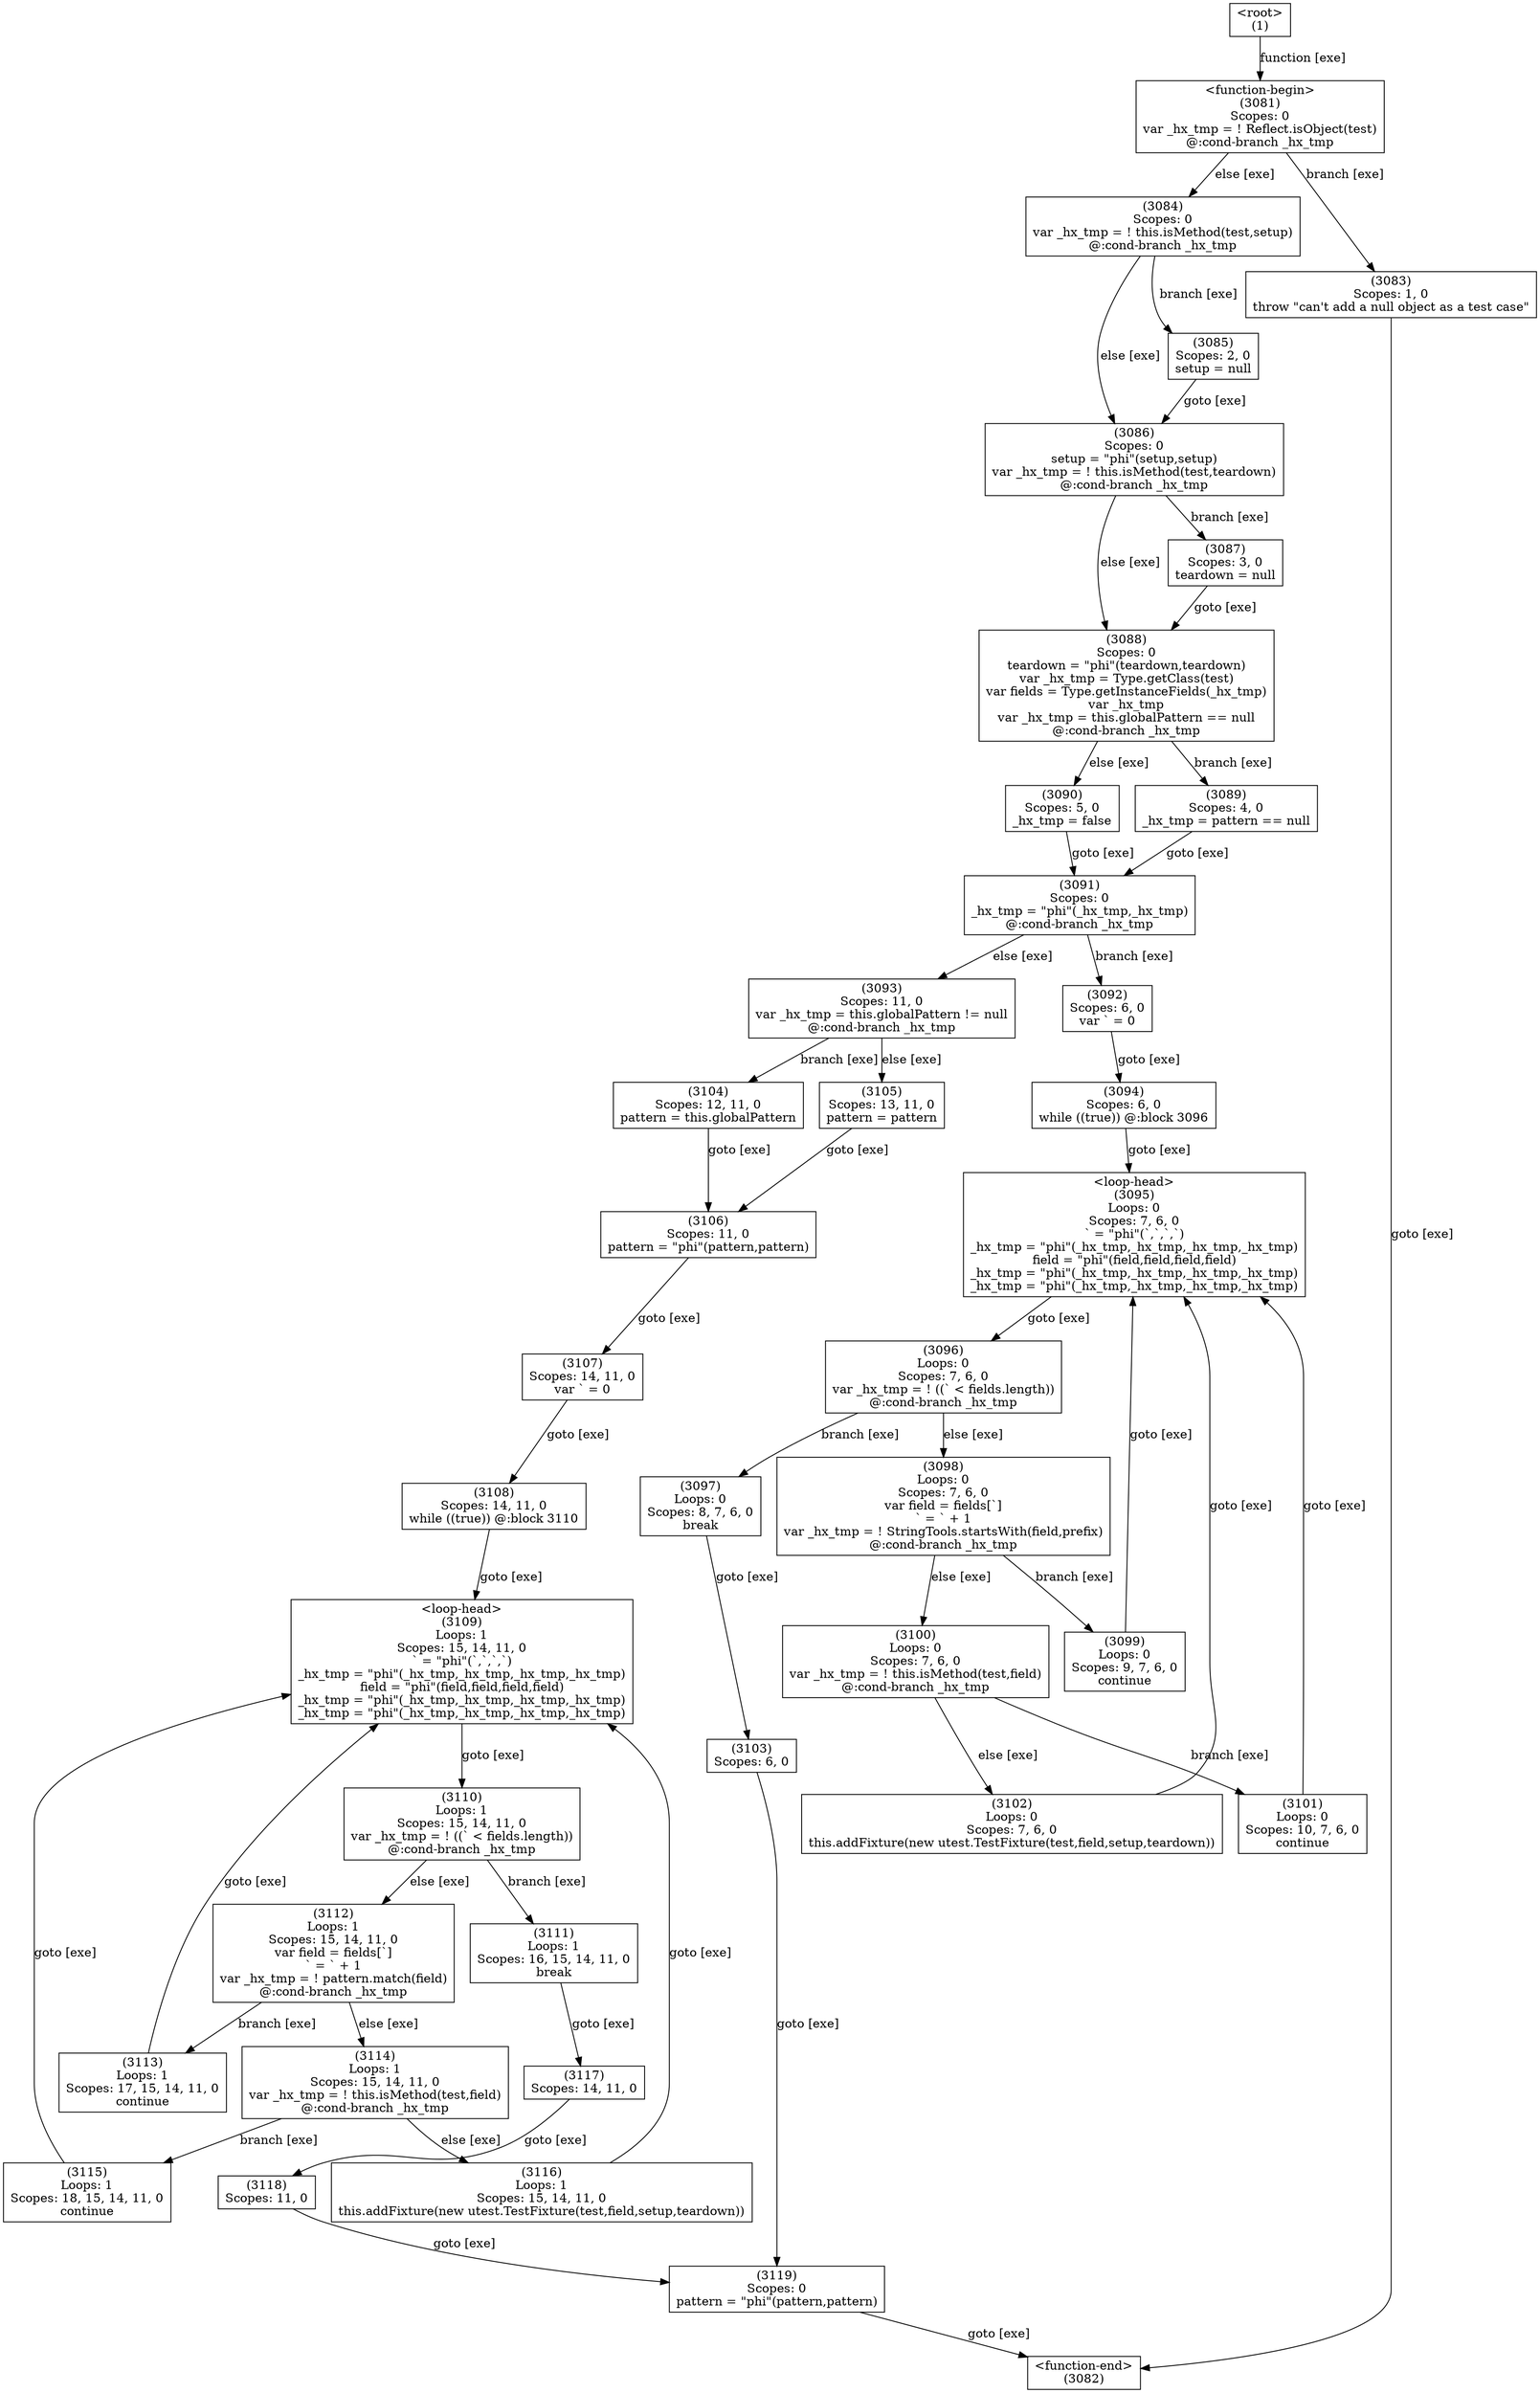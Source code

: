 digraph graphname {
n3119 [shape=box,label="(3119)\nScopes: 0\npattern = \"phi\"(pattern,pattern)"];
n3118 [shape=box,label="(3118)\nScopes: 11, 0"];
n3117 [shape=box,label="(3117)\nScopes: 14, 11, 0"];
n3116 [shape=box,label="(3116)\nLoops: 1\nScopes: 15, 14, 11, 0\nthis.addFixture(new utest.TestFixture(test,field,setup,teardown))"];
n3115 [shape=box,label="(3115)\nLoops: 1\nScopes: 18, 15, 14, 11, 0\ncontinue"];
n3114 [shape=box,label="(3114)\nLoops: 1\nScopes: 15, 14, 11, 0\nvar _hx_tmp = ! this.isMethod(test,field)\n@:cond-branch _hx_tmp"];
n3113 [shape=box,label="(3113)\nLoops: 1\nScopes: 17, 15, 14, 11, 0\ncontinue"];
n3112 [shape=box,label="(3112)\nLoops: 1\nScopes: 15, 14, 11, 0\nvar field = fields[`]\n` = ` + 1\nvar _hx_tmp = ! pattern.match(field)\n@:cond-branch _hx_tmp"];
n3111 [shape=box,label="(3111)\nLoops: 1\nScopes: 16, 15, 14, 11, 0\nbreak"];
n3110 [shape=box,label="(3110)\nLoops: 1\nScopes: 15, 14, 11, 0\nvar _hx_tmp = ! ((` < fields.length))\n@:cond-branch _hx_tmp"];
n3109 [shape=box,label="<loop-head>
(3109)\nLoops: 1\nScopes: 15, 14, 11, 0\n` = \"phi\"(`,`,`,`)\n_hx_tmp = \"phi\"(_hx_tmp,_hx_tmp,_hx_tmp,_hx_tmp)\nfield = \"phi\"(field,field,field,field)\n_hx_tmp = \"phi\"(_hx_tmp,_hx_tmp,_hx_tmp,_hx_tmp)\n_hx_tmp = \"phi\"(_hx_tmp,_hx_tmp,_hx_tmp,_hx_tmp)"];
n3108 [shape=box,label="(3108)\nScopes: 14, 11, 0\nwhile ((true)) @:block 3110"];
n3107 [shape=box,label="(3107)\nScopes: 14, 11, 0\nvar ` = 0"];
n3106 [shape=box,label="(3106)\nScopes: 11, 0\npattern = \"phi\"(pattern,pattern)"];
n3105 [shape=box,label="(3105)\nScopes: 13, 11, 0\npattern = pattern"];
n3104 [shape=box,label="(3104)\nScopes: 12, 11, 0\npattern = this.globalPattern"];
n3103 [shape=box,label="(3103)\nScopes: 6, 0"];
n3102 [shape=box,label="(3102)\nLoops: 0\nScopes: 7, 6, 0\nthis.addFixture(new utest.TestFixture(test,field,setup,teardown))"];
n3101 [shape=box,label="(3101)\nLoops: 0\nScopes: 10, 7, 6, 0\ncontinue"];
n3100 [shape=box,label="(3100)\nLoops: 0\nScopes: 7, 6, 0\nvar _hx_tmp = ! this.isMethod(test,field)\n@:cond-branch _hx_tmp"];
n3099 [shape=box,label="(3099)\nLoops: 0\nScopes: 9, 7, 6, 0\ncontinue"];
n3098 [shape=box,label="(3098)\nLoops: 0\nScopes: 7, 6, 0\nvar field = fields[`]\n` = ` + 1\nvar _hx_tmp = ! StringTools.startsWith(field,prefix)\n@:cond-branch _hx_tmp"];
n3097 [shape=box,label="(3097)\nLoops: 0\nScopes: 8, 7, 6, 0\nbreak"];
n3096 [shape=box,label="(3096)\nLoops: 0\nScopes: 7, 6, 0\nvar _hx_tmp = ! ((` < fields.length))\n@:cond-branch _hx_tmp"];
n3095 [shape=box,label="<loop-head>
(3095)\nLoops: 0\nScopes: 7, 6, 0\n` = \"phi\"(`,`,`,`)\n_hx_tmp = \"phi\"(_hx_tmp,_hx_tmp,_hx_tmp,_hx_tmp)\nfield = \"phi\"(field,field,field,field)\n_hx_tmp = \"phi\"(_hx_tmp,_hx_tmp,_hx_tmp,_hx_tmp)\n_hx_tmp = \"phi\"(_hx_tmp,_hx_tmp,_hx_tmp,_hx_tmp)"];
n3094 [shape=box,label="(3094)\nScopes: 6, 0\nwhile ((true)) @:block 3096"];
n3093 [shape=box,label="(3093)\nScopes: 11, 0\nvar _hx_tmp = this.globalPattern != null\n@:cond-branch _hx_tmp"];
n3092 [shape=box,label="(3092)\nScopes: 6, 0\nvar ` = 0"];
n3091 [shape=box,label="(3091)\nScopes: 0\n_hx_tmp = \"phi\"(_hx_tmp,_hx_tmp)\n@:cond-branch _hx_tmp"];
n3090 [shape=box,label="(3090)\nScopes: 5, 0\n_hx_tmp = false"];
n3089 [shape=box,label="(3089)\nScopes: 4, 0\n_hx_tmp = pattern == null"];
n3088 [shape=box,label="(3088)\nScopes: 0\nteardown = \"phi\"(teardown,teardown)\nvar _hx_tmp = Type.getClass(test)\nvar fields = Type.getInstanceFields(_hx_tmp)\nvar _hx_tmp\nvar _hx_tmp = this.globalPattern == null\n@:cond-branch _hx_tmp"];
n3087 [shape=box,label="(3087)\nScopes: 3, 0\nteardown = null"];
n3086 [shape=box,label="(3086)\nScopes: 0\nsetup = \"phi\"(setup,setup)\nvar _hx_tmp = ! this.isMethod(test,teardown)\n@:cond-branch _hx_tmp"];
n3085 [shape=box,label="(3085)\nScopes: 2, 0\nsetup = null"];
n3084 [shape=box,label="(3084)\nScopes: 0\nvar _hx_tmp = ! this.isMethod(test,setup)\n@:cond-branch _hx_tmp"];
n3083 [shape=box,label="(3083)\nScopes: 1, 0\nthrow \"can't add a null object as a test case\""];
n3082 [shape=box,label="<function-end>
(3082)"];
n3081 [shape=box,label="<function-begin>
(3081)\nScopes: 0\nvar _hx_tmp = ! Reflect.isObject(test)\n@:cond-branch _hx_tmp"];
n1 [shape=box,label="<root>
(1)"];
n1 -> n3081[label="function [exe]"];
n3081 -> n3084[label="else [exe]"];
n3081 -> n3083[label="branch [exe]"];
n3083 -> n3082[label="goto [exe]"];
n3084 -> n3086[label="else [exe]"];
n3084 -> n3085[label="branch [exe]"];
n3085 -> n3086[label="goto [exe]"];
n3086 -> n3088[label="else [exe]"];
n3086 -> n3087[label="branch [exe]"];
n3087 -> n3088[label="goto [exe]"];
n3088 -> n3090[label="else [exe]"];
n3088 -> n3089[label="branch [exe]"];
n3089 -> n3091[label="goto [exe]"];
n3091 -> n3093[label="else [exe]"];
n3091 -> n3092[label="branch [exe]"];
n3092 -> n3094[label="goto [exe]"];
n3094 -> n3095[label="goto [exe]"];
n3095 -> n3096[label="goto [exe]"];
n3096 -> n3098[label="else [exe]"];
n3096 -> n3097[label="branch [exe]"];
n3097 -> n3103[label="goto [exe]"];
n3103 -> n3119[label="goto [exe]"];
n3098 -> n3100[label="else [exe]"];
n3098 -> n3099[label="branch [exe]"];
n3099 -> n3095[label="goto [exe]"];
n3100 -> n3102[label="else [exe]"];
n3100 -> n3101[label="branch [exe]"];
n3101 -> n3095[label="goto [exe]"];
n3102 -> n3095[label="goto [exe]"];
n3119 -> n3082[label="goto [exe]"];
n3093 -> n3105[label="else [exe]"];
n3093 -> n3104[label="branch [exe]"];
n3104 -> n3106[label="goto [exe]"];
n3106 -> n3107[label="goto [exe]"];
n3107 -> n3108[label="goto [exe]"];
n3108 -> n3109[label="goto [exe]"];
n3109 -> n3110[label="goto [exe]"];
n3110 -> n3112[label="else [exe]"];
n3110 -> n3111[label="branch [exe]"];
n3111 -> n3117[label="goto [exe]"];
n3117 -> n3118[label="goto [exe]"];
n3118 -> n3119[label="goto [exe]"];
n3112 -> n3114[label="else [exe]"];
n3112 -> n3113[label="branch [exe]"];
n3113 -> n3109[label="goto [exe]"];
n3114 -> n3116[label="else [exe]"];
n3114 -> n3115[label="branch [exe]"];
n3115 -> n3109[label="goto [exe]"];
n3116 -> n3109[label="goto [exe]"];
n3105 -> n3106[label="goto [exe]"];
n3090 -> n3091[label="goto [exe]"];
}
